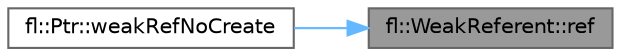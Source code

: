 digraph "fl::WeakReferent::ref"
{
 // INTERACTIVE_SVG=YES
 // LATEX_PDF_SIZE
  bgcolor="transparent";
  edge [fontname=Helvetica,fontsize=10,labelfontname=Helvetica,labelfontsize=10];
  node [fontname=Helvetica,fontsize=10,shape=box,height=0.2,width=0.4];
  rankdir="RL";
  Node1 [id="Node000001",label="fl::WeakReferent::ref",height=0.2,width=0.4,color="gray40", fillcolor="grey60", style="filled", fontcolor="black",tooltip=" "];
  Node1 -> Node2 [id="edge1_Node000001_Node000002",dir="back",color="steelblue1",style="solid",tooltip=" "];
  Node2 [id="Node000002",label="fl::Ptr::weakRefNoCreate",height=0.2,width=0.4,color="grey40", fillcolor="white", style="filled",URL="$d1/d56/classfl_1_1_ptr_a57a032ee1ece5b6014d258b07e566d53.html#a57a032ee1ece5b6014d258b07e566d53",tooltip=" "];
}
